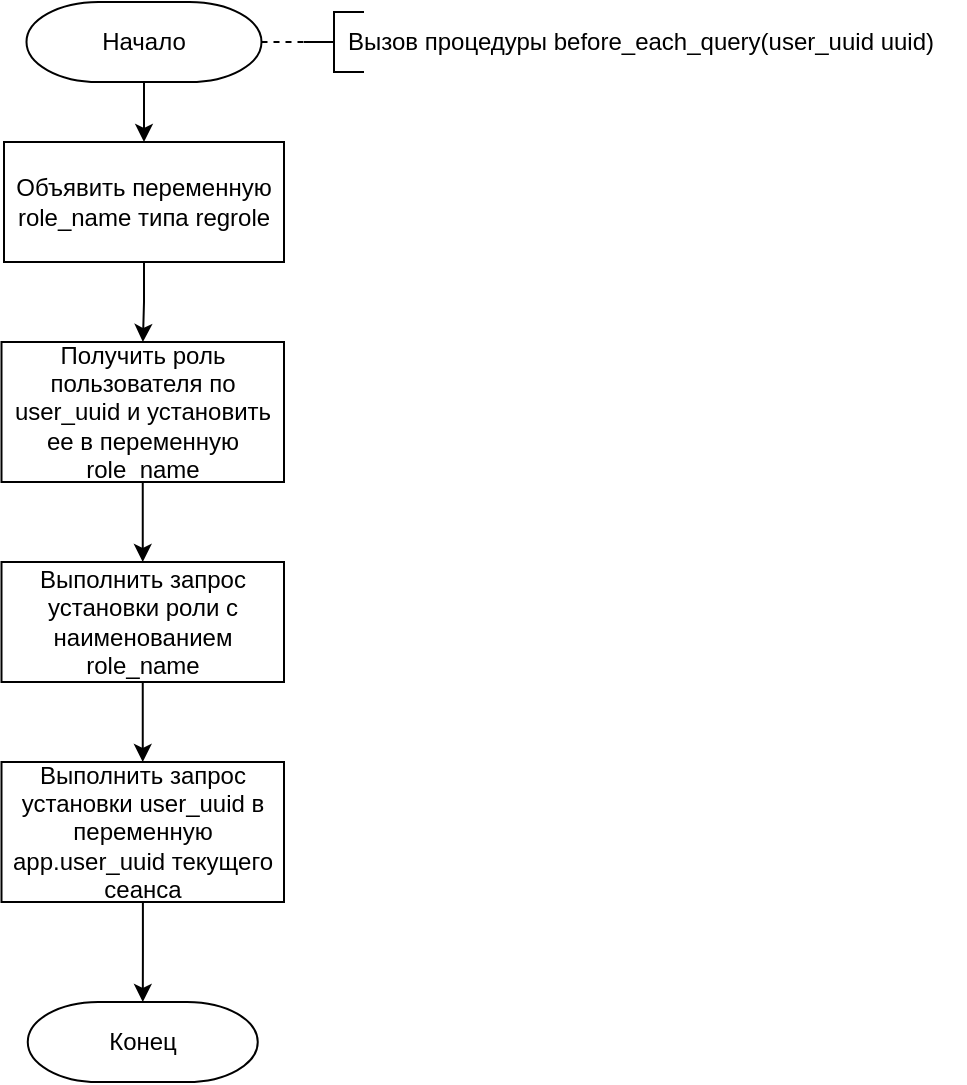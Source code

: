 <mxfile version="18.0.6" type="device"><diagram id="MsFCLRzhcWzwYc6PhPRc" name="Функция"><mxGraphModel dx="782" dy="585" grid="1" gridSize="10" guides="1" tooltips="1" connect="1" arrows="1" fold="1" page="1" pageScale="1" pageWidth="1169" pageHeight="1654" math="0" shadow="0"><root><mxCell id="0"/><mxCell id="1" parent="0"/><mxCell id="ov7CleFuSEoZ7KWwX_Iy-4" style="edgeStyle=orthogonalEdgeStyle;rounded=0;orthogonalLoop=1;jettySize=auto;html=1;exitX=0.5;exitY=1;exitDx=0;exitDy=0;exitPerimeter=0;entryX=0.5;entryY=0;entryDx=0;entryDy=0;" parent="1" source="ov7CleFuSEoZ7KWwX_Iy-1" target="ov7CleFuSEoZ7KWwX_Iy-3" edge="1"><mxGeometry relative="1" as="geometry"/></mxCell><mxCell id="ov7CleFuSEoZ7KWwX_Iy-1" value="Начало" style="strokeWidth=1;html=1;shape=mxgraph.flowchart.terminator;whiteSpace=wrap;" parent="1" vertex="1"><mxGeometry x="251.25" y="40" width="117.5" height="40" as="geometry"/></mxCell><mxCell id="ov7CleFuSEoZ7KWwX_Iy-2" value="Конец" style="strokeWidth=1;html=1;shape=mxgraph.flowchart.terminator;whiteSpace=wrap;" parent="1" vertex="1"><mxGeometry x="251.88" y="540" width="115" height="40" as="geometry"/></mxCell><mxCell id="ov7CleFuSEoZ7KWwX_Iy-6" style="edgeStyle=orthogonalEdgeStyle;rounded=0;orthogonalLoop=1;jettySize=auto;html=1;exitX=0.5;exitY=1;exitDx=0;exitDy=0;" parent="1" source="ov7CleFuSEoZ7KWwX_Iy-3" target="gk7hcwJJwntlybHqyw_9-1" edge="1"><mxGeometry relative="1" as="geometry"><mxPoint x="310" y="200" as="targetPoint"/></mxGeometry></mxCell><mxCell id="ov7CleFuSEoZ7KWwX_Iy-3" value="Объявить переменную role_name типа regrole" style="rounded=0;whiteSpace=wrap;html=1;strokeWidth=1;" parent="1" vertex="1"><mxGeometry x="240" y="110" width="140" height="60" as="geometry"/></mxCell><mxCell id="ov7CleFuSEoZ7KWwX_Iy-18" value="" style="strokeWidth=1;html=1;shape=mxgraph.flowchart.annotation_2;align=left;labelPosition=right;pointerEvents=1;" parent="1" vertex="1"><mxGeometry x="390" y="45" width="30" height="30" as="geometry"/></mxCell><mxCell id="ov7CleFuSEoZ7KWwX_Iy-19" value="Вызов процедуры before_each_query(user_uuid uuid)" style="text;html=1;align=left;verticalAlign=middle;resizable=0;points=[];autosize=1;strokeColor=none;fillColor=none;" parent="1" vertex="1"><mxGeometry x="410" y="50" width="310" height="20" as="geometry"/></mxCell><mxCell id="ov7CleFuSEoZ7KWwX_Iy-21" value="" style="endArrow=none;dashed=1;html=1;rounded=0;entryX=0;entryY=0.5;entryDx=0;entryDy=0;entryPerimeter=0;exitX=1;exitY=0.5;exitDx=0;exitDy=0;exitPerimeter=0;" parent="1" source="ov7CleFuSEoZ7KWwX_Iy-1" target="ov7CleFuSEoZ7KWwX_Iy-18" edge="1"><mxGeometry width="50" height="50" relative="1" as="geometry"><mxPoint x="470" y="290" as="sourcePoint"/><mxPoint x="520" y="240" as="targetPoint"/></mxGeometry></mxCell><mxCell id="gk7hcwJJwntlybHqyw_9-6" style="edgeStyle=orthogonalEdgeStyle;rounded=0;orthogonalLoop=1;jettySize=auto;html=1;" parent="1" source="gk7hcwJJwntlybHqyw_9-1" target="gk7hcwJJwntlybHqyw_9-2" edge="1"><mxGeometry relative="1" as="geometry"/></mxCell><mxCell id="gk7hcwJJwntlybHqyw_9-1" value="Получить роль пользователя по user_uuid и установить ее в переменную role_name" style="rounded=0;whiteSpace=wrap;html=1;strokeWidth=1;" parent="1" vertex="1"><mxGeometry x="238.75" y="210" width="141.25" height="70" as="geometry"/></mxCell><mxCell id="gk7hcwJJwntlybHqyw_9-7" style="edgeStyle=orthogonalEdgeStyle;rounded=0;orthogonalLoop=1;jettySize=auto;html=1;" parent="1" source="gk7hcwJJwntlybHqyw_9-2" target="gk7hcwJJwntlybHqyw_9-4" edge="1"><mxGeometry relative="1" as="geometry"/></mxCell><mxCell id="gk7hcwJJwntlybHqyw_9-2" value="Выполнить запрос установки роли с наименованием role_name" style="rounded=0;whiteSpace=wrap;html=1;strokeWidth=1;" parent="1" vertex="1"><mxGeometry x="238.75" y="320" width="141.25" height="60" as="geometry"/></mxCell><mxCell id="gk7hcwJJwntlybHqyw_9-8" style="edgeStyle=orthogonalEdgeStyle;rounded=0;orthogonalLoop=1;jettySize=auto;html=1;" parent="1" source="gk7hcwJJwntlybHqyw_9-4" target="ov7CleFuSEoZ7KWwX_Iy-2" edge="1"><mxGeometry relative="1" as="geometry"/></mxCell><mxCell id="gk7hcwJJwntlybHqyw_9-4" value="Выполнить запрос установки user_uuid в переменную app.user_uuid текущего сеанса" style="rounded=0;whiteSpace=wrap;html=1;strokeWidth=1;" parent="1" vertex="1"><mxGeometry x="238.75" y="420" width="141.25" height="70" as="geometry"/></mxCell></root></mxGraphModel></diagram></mxfile>